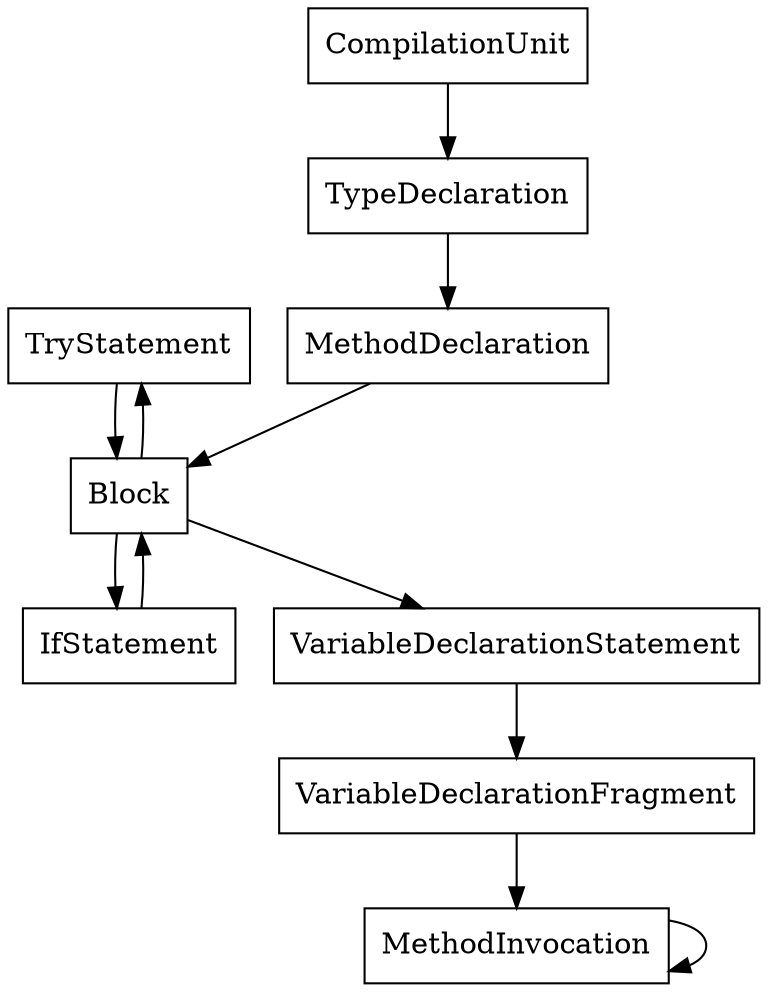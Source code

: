 Digraph {
//eps output: dot -Teps hogehoge.dot -o hogehoge.eps
//png output: dot -Tpng hogehoge.dot -o hogehoge.png

graph [
// graph setting
// rankdir = LR, // landscape on
dpi = 150,
charset = "UTF-8",
fontcolor = white,
layout = dot
];

node [
shape = box,
//fontsize = 18
];

// node define
5 [label="TryStatement"]
8 [label="IfStatement"]
21 [label="Block"]
30 [label="MethodDeclaration"]
32 [label="TypeDeclaration"]
35 [label="MethodInvocation"]
41 [label="VariableDeclarationFragment"]
50 [label="VariableDeclarationStatement"]
57 [label="CompilationUnit"]



// edge define
41 -> 35
50 -> 41
5 -> 21
21 -> 5
32 -> 30
57 -> 32
8 -> 21
35 -> 35
30 -> 21
21 -> 8
21 -> 50


}